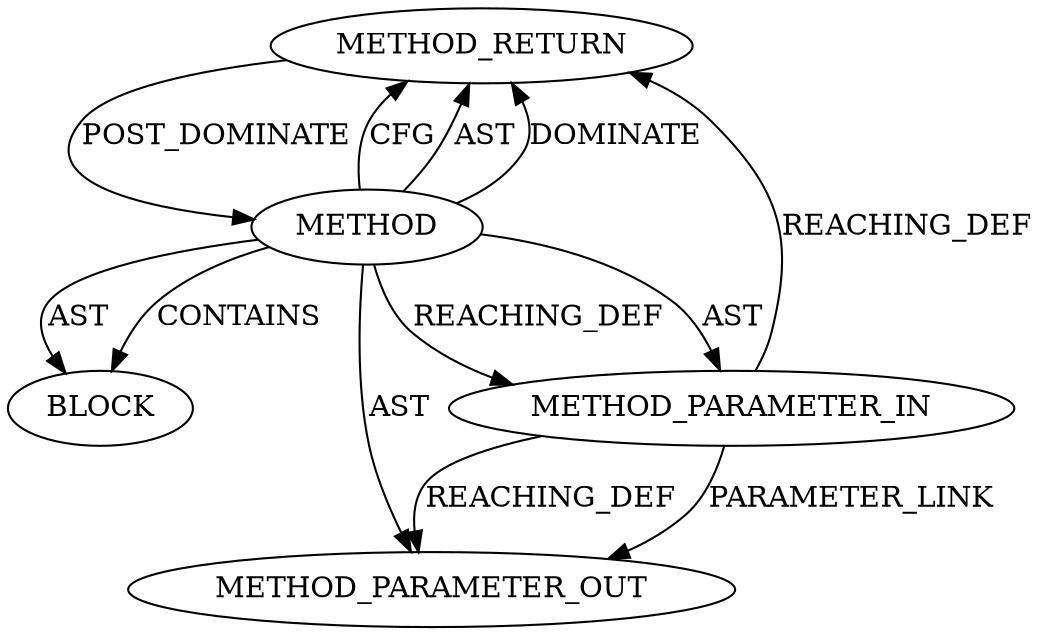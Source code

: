 digraph {
  20257 [label=METHOD_RETURN ORDER=2 CODE="RET" TYPE_FULL_NAME="ANY" EVALUATION_STRATEGY="BY_VALUE"]
  20255 [label=METHOD_PARAMETER_IN ORDER=1 CODE="p1" IS_VARIADIC=false TYPE_FULL_NAME="ANY" EVALUATION_STRATEGY="BY_VALUE" INDEX=1 NAME="p1"]
  20254 [label=METHOD AST_PARENT_TYPE="NAMESPACE_BLOCK" AST_PARENT_FULL_NAME="<global>" ORDER=0 CODE="<empty>" FULL_NAME="<operator>.preDecrement" IS_EXTERNAL=true FILENAME="<empty>" SIGNATURE="" NAME="<operator>.preDecrement"]
  20256 [label=BLOCK ORDER=1 ARGUMENT_INDEX=1 CODE="<empty>" TYPE_FULL_NAME="ANY"]
  22111 [label=METHOD_PARAMETER_OUT ORDER=1 CODE="p1" IS_VARIADIC=false TYPE_FULL_NAME="ANY" EVALUATION_STRATEGY="BY_VALUE" INDEX=1 NAME="p1"]
  20254 -> 20257 [label=CFG ]
  20254 -> 20255 [label=AST ]
  20255 -> 20257 [label=REACHING_DEF VARIABLE="p1"]
  20257 -> 20254 [label=POST_DOMINATE ]
  20254 -> 20256 [label=AST ]
  20254 -> 20257 [label=AST ]
  20254 -> 20257 [label=DOMINATE ]
  20254 -> 22111 [label=AST ]
  20254 -> 20256 [label=CONTAINS ]
  20255 -> 22111 [label=PARAMETER_LINK ]
  20255 -> 22111 [label=REACHING_DEF VARIABLE="p1"]
  20254 -> 20255 [label=REACHING_DEF VARIABLE=""]
}
